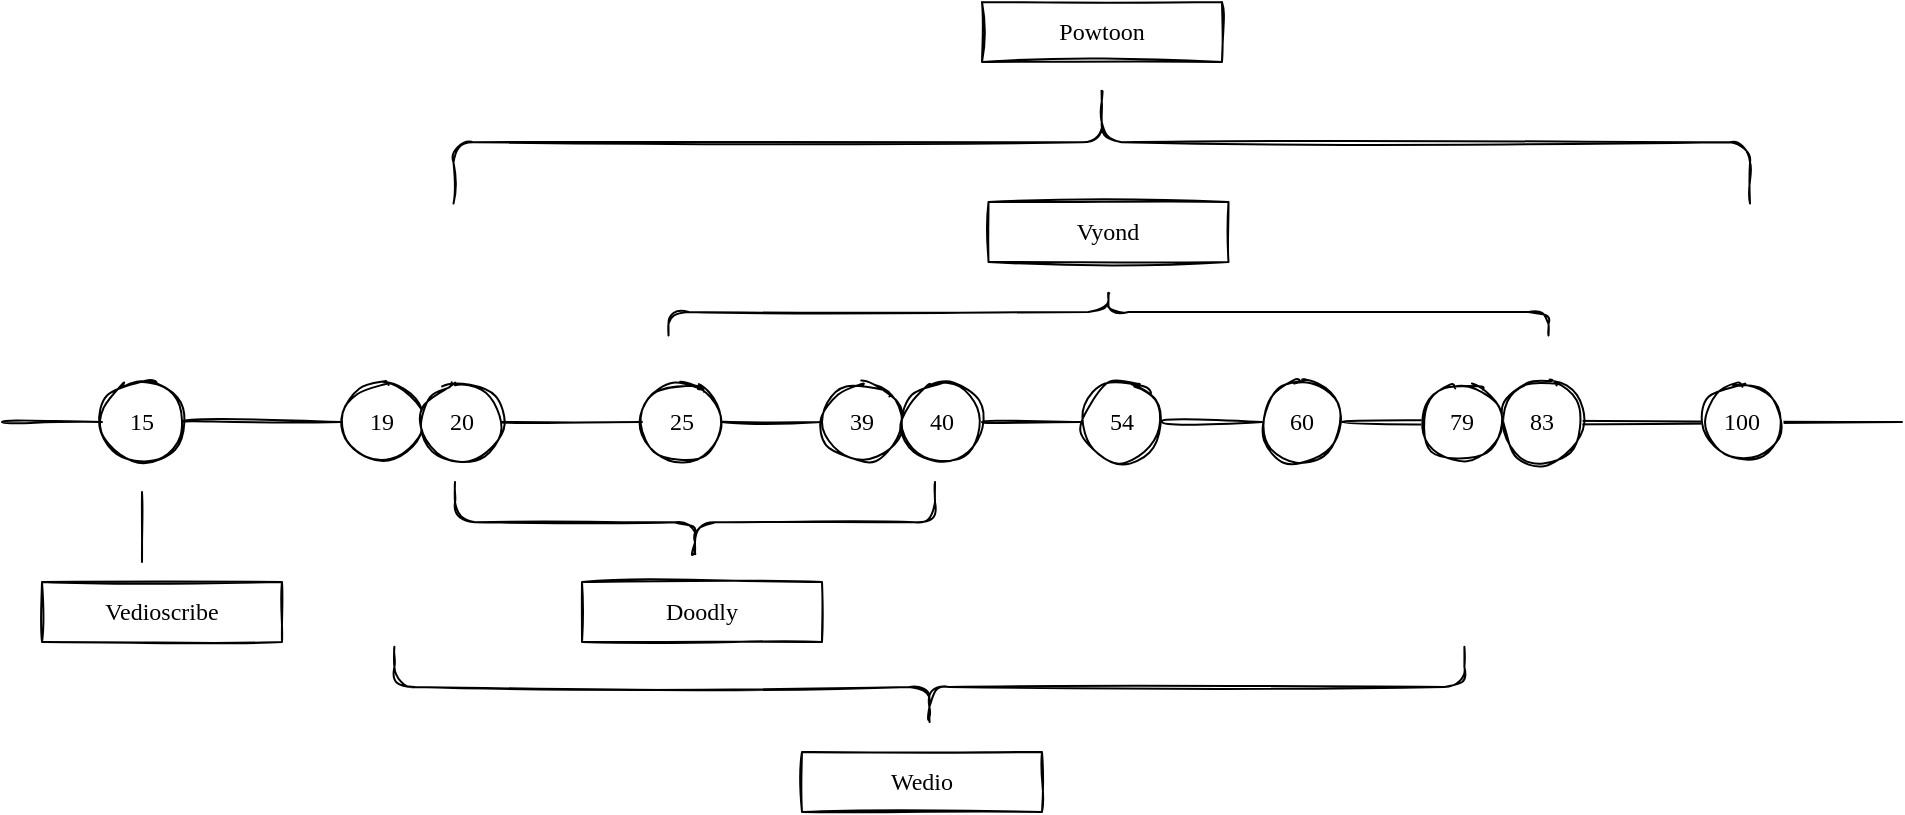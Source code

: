 <mxfile version="20.1.1" type="github">
  <diagram id="L-BaZsgv-t_ZaQZCVjST" name="Page-1">
    <mxGraphModel dx="1773" dy="645" grid="1" gridSize="10" guides="1" tooltips="1" connect="1" arrows="1" fold="1" page="1" pageScale="1" pageWidth="827" pageHeight="1169" math="0" shadow="0">
      <root>
        <mxCell id="0" />
        <mxCell id="1" parent="0" />
        <mxCell id="RASX5d_kIR16KXBsTgWf-27" value="" style="shape=curlyBracket;whiteSpace=wrap;html=1;rounded=1;flipH=1;sketch=1;fontFamily=Comic Sans MS;rotation=-90;" vertex="1" parent="1">
          <mxGeometry x="-180.71" y="-143.96" width="61.18" height="648.25" as="geometry" />
        </mxCell>
        <mxCell id="RASX5d_kIR16KXBsTgWf-2" value="" style="endArrow=none;html=1;rounded=0;startArrow=none;sketch=1;curved=1;" edge="1" parent="1" source="RASX5d_kIR16KXBsTgWf-20">
          <mxGeometry width="50" height="50" relative="1" as="geometry">
            <mxPoint x="-700" y="320" as="sourcePoint" />
            <mxPoint x="90" y="320" as="targetPoint" />
          </mxGeometry>
        </mxCell>
        <mxCell id="RASX5d_kIR16KXBsTgWf-1" value="15" style="ellipse;whiteSpace=wrap;html=1;aspect=fixed;sketch=1;fontFamily=Comic Sans MS;" vertex="1" parent="1">
          <mxGeometry x="-650" y="300" width="40" height="40" as="geometry" />
        </mxCell>
        <mxCell id="RASX5d_kIR16KXBsTgWf-3" value="" style="endArrow=none;html=1;rounded=0;sketch=1;curved=1;" edge="1" parent="1" target="RASX5d_kIR16KXBsTgWf-1">
          <mxGeometry width="50" height="50" relative="1" as="geometry">
            <mxPoint x="-700" y="320" as="sourcePoint" />
            <mxPoint x="-210" y="320" as="targetPoint" />
          </mxGeometry>
        </mxCell>
        <mxCell id="RASX5d_kIR16KXBsTgWf-4" value="19" style="ellipse;whiteSpace=wrap;html=1;aspect=fixed;sketch=1;fontFamily=Comic Sans MS;" vertex="1" parent="1">
          <mxGeometry x="-530" y="300" width="40" height="40" as="geometry" />
        </mxCell>
        <mxCell id="RASX5d_kIR16KXBsTgWf-5" value="" style="endArrow=none;html=1;rounded=0;startArrow=none;sketch=1;curved=1;" edge="1" parent="1" source="RASX5d_kIR16KXBsTgWf-1" target="RASX5d_kIR16KXBsTgWf-4">
          <mxGeometry width="50" height="50" relative="1" as="geometry">
            <mxPoint x="-610" y="320" as="sourcePoint" />
            <mxPoint x="-210" y="320" as="targetPoint" />
          </mxGeometry>
        </mxCell>
        <mxCell id="RASX5d_kIR16KXBsTgWf-6" value="20" style="ellipse;whiteSpace=wrap;html=1;aspect=fixed;sketch=1;fontFamily=Comic Sans MS;" vertex="1" parent="1">
          <mxGeometry x="-490" y="300" width="40" height="40" as="geometry" />
        </mxCell>
        <mxCell id="RASX5d_kIR16KXBsTgWf-7" value="" style="endArrow=none;html=1;rounded=0;startArrow=none;sketch=1;curved=1;" edge="1" parent="1" source="RASX5d_kIR16KXBsTgWf-4" target="RASX5d_kIR16KXBsTgWf-6">
          <mxGeometry width="50" height="50" relative="1" as="geometry">
            <mxPoint x="-520" y="320" as="sourcePoint" />
            <mxPoint x="-210" y="320" as="targetPoint" />
          </mxGeometry>
        </mxCell>
        <mxCell id="RASX5d_kIR16KXBsTgWf-8" value="25" style="ellipse;whiteSpace=wrap;html=1;aspect=fixed;sketch=1;fontFamily=Comic Sans MS;" vertex="1" parent="1">
          <mxGeometry x="-380" y="300" width="40" height="40" as="geometry" />
        </mxCell>
        <mxCell id="RASX5d_kIR16KXBsTgWf-9" value="" style="endArrow=none;html=1;rounded=0;startArrow=none;sketch=1;curved=1;" edge="1" parent="1" source="RASX5d_kIR16KXBsTgWf-6" target="RASX5d_kIR16KXBsTgWf-8">
          <mxGeometry width="50" height="50" relative="1" as="geometry">
            <mxPoint x="-430" y="320" as="sourcePoint" />
            <mxPoint x="-210" y="320" as="targetPoint" />
          </mxGeometry>
        </mxCell>
        <mxCell id="RASX5d_kIR16KXBsTgWf-10" value="39" style="ellipse;whiteSpace=wrap;html=1;aspect=fixed;sketch=1;fontFamily=Comic Sans MS;" vertex="1" parent="1">
          <mxGeometry x="-290" y="300" width="40" height="40" as="geometry" />
        </mxCell>
        <mxCell id="RASX5d_kIR16KXBsTgWf-11" value="" style="endArrow=none;html=1;rounded=0;startArrow=none;sketch=1;curved=1;" edge="1" parent="1" source="RASX5d_kIR16KXBsTgWf-8" target="RASX5d_kIR16KXBsTgWf-10">
          <mxGeometry width="50" height="50" relative="1" as="geometry">
            <mxPoint x="-340" y="320" as="sourcePoint" />
            <mxPoint x="-210" y="320" as="targetPoint" />
          </mxGeometry>
        </mxCell>
        <mxCell id="RASX5d_kIR16KXBsTgWf-12" value="40" style="ellipse;whiteSpace=wrap;html=1;aspect=fixed;sketch=1;fontFamily=Comic Sans MS;" vertex="1" parent="1">
          <mxGeometry x="-250" y="300" width="40" height="40" as="geometry" />
        </mxCell>
        <mxCell id="RASX5d_kIR16KXBsTgWf-13" value="" style="endArrow=none;html=1;rounded=0;startArrow=none;sketch=1;curved=1;" edge="1" parent="1" source="RASX5d_kIR16KXBsTgWf-10" target="RASX5d_kIR16KXBsTgWf-12">
          <mxGeometry width="50" height="50" relative="1" as="geometry">
            <mxPoint x="-250" y="320" as="sourcePoint" />
            <mxPoint x="-40" y="320" as="targetPoint" />
          </mxGeometry>
        </mxCell>
        <mxCell id="RASX5d_kIR16KXBsTgWf-14" value="54" style="ellipse;whiteSpace=wrap;html=1;aspect=fixed;sketch=1;fontFamily=Comic Sans MS;" vertex="1" parent="1">
          <mxGeometry x="-160" y="300" width="40" height="40" as="geometry" />
        </mxCell>
        <mxCell id="RASX5d_kIR16KXBsTgWf-15" value="" style="endArrow=none;html=1;rounded=0;startArrow=none;sketch=1;curved=1;" edge="1" parent="1" source="RASX5d_kIR16KXBsTgWf-12" target="RASX5d_kIR16KXBsTgWf-14">
          <mxGeometry width="50" height="50" relative="1" as="geometry">
            <mxPoint x="-160" y="320" as="sourcePoint" />
            <mxPoint x="-40" y="320" as="targetPoint" />
          </mxGeometry>
        </mxCell>
        <mxCell id="RASX5d_kIR16KXBsTgWf-16" value="60" style="ellipse;whiteSpace=wrap;html=1;aspect=fixed;sketch=1;fontFamily=Comic Sans MS;" vertex="1" parent="1">
          <mxGeometry x="-70" y="300" width="40" height="40" as="geometry" />
        </mxCell>
        <mxCell id="RASX5d_kIR16KXBsTgWf-17" value="" style="endArrow=none;html=1;rounded=0;startArrow=none;sketch=1;curved=1;" edge="1" parent="1" source="RASX5d_kIR16KXBsTgWf-14" target="RASX5d_kIR16KXBsTgWf-16">
          <mxGeometry width="50" height="50" relative="1" as="geometry">
            <mxPoint x="-120" y="320" as="sourcePoint" />
            <mxPoint x="90" y="320" as="targetPoint" />
          </mxGeometry>
        </mxCell>
        <mxCell id="RASX5d_kIR16KXBsTgWf-19" value="" style="endArrow=none;html=1;rounded=0;startArrow=none;sketch=1;curved=1;" edge="1" parent="1" source="RASX5d_kIR16KXBsTgWf-16">
          <mxGeometry width="50" height="50" relative="1" as="geometry">
            <mxPoint x="-30" y="320" as="sourcePoint" />
            <mxPoint x="250" y="320" as="targetPoint" />
          </mxGeometry>
        </mxCell>
        <mxCell id="RASX5d_kIR16KXBsTgWf-20" value="83" style="ellipse;whiteSpace=wrap;html=1;aspect=fixed;sketch=1;fontFamily=Comic Sans MS;" vertex="1" parent="1">
          <mxGeometry x="50" y="300" width="40" height="40" as="geometry" />
        </mxCell>
        <mxCell id="RASX5d_kIR16KXBsTgWf-21" value="" style="endArrow=none;html=1;rounded=0;startArrow=none;sketch=1;curved=1;" edge="1" parent="1" source="RASX5d_kIR16KXBsTgWf-18" target="RASX5d_kIR16KXBsTgWf-20">
          <mxGeometry width="50" height="50" relative="1" as="geometry">
            <mxPoint x="50" y="320" as="sourcePoint" />
            <mxPoint x="90" y="320" as="targetPoint" />
          </mxGeometry>
        </mxCell>
        <mxCell id="RASX5d_kIR16KXBsTgWf-22" value="100" style="ellipse;whiteSpace=wrap;html=1;aspect=fixed;sketch=1;fontFamily=Comic Sans MS;" vertex="1" parent="1">
          <mxGeometry x="150" y="300" width="40" height="40" as="geometry" />
        </mxCell>
        <mxCell id="RASX5d_kIR16KXBsTgWf-18" value="79" style="ellipse;whiteSpace=wrap;html=1;aspect=fixed;sketch=1;fontFamily=Comic Sans MS;" vertex="1" parent="1">
          <mxGeometry x="10" y="300" width="40" height="40" as="geometry" />
        </mxCell>
        <mxCell id="RASX5d_kIR16KXBsTgWf-23" value="Doodly" style="rounded=0;whiteSpace=wrap;html=1;sketch=1;fontFamily=Comic Sans MS;" vertex="1" parent="1">
          <mxGeometry x="-410" y="400" width="120" height="30" as="geometry" />
        </mxCell>
        <mxCell id="RASX5d_kIR16KXBsTgWf-24" value="" style="shape=curlyBracket;whiteSpace=wrap;html=1;rounded=1;flipH=1;sketch=1;fontFamily=Comic Sans MS;rotation=90;" vertex="1" parent="1">
          <mxGeometry x="-373.62" y="250.13" width="40.25" height="240" as="geometry" />
        </mxCell>
        <mxCell id="RASX5d_kIR16KXBsTgWf-25" value="" style="shape=curlyBracket;whiteSpace=wrap;html=1;rounded=1;flipH=1;sketch=1;fontFamily=Comic Sans MS;rotation=-90;" vertex="1" parent="1">
          <mxGeometry x="-158.5" y="45" width="23.5" height="440" as="geometry" />
        </mxCell>
        <mxCell id="RASX5d_kIR16KXBsTgWf-26" value="Vyond" style="rounded=0;whiteSpace=wrap;html=1;sketch=1;fontFamily=Comic Sans MS;" vertex="1" parent="1">
          <mxGeometry x="-206.75" y="210" width="120" height="30" as="geometry" />
        </mxCell>
        <mxCell id="RASX5d_kIR16KXBsTgWf-28" value="Vedioscribe" style="rounded=0;whiteSpace=wrap;html=1;sketch=1;fontFamily=Comic Sans MS;" vertex="1" parent="1">
          <mxGeometry x="-680" y="400" width="120" height="30" as="geometry" />
        </mxCell>
        <mxCell id="RASX5d_kIR16KXBsTgWf-29" value="" style="shape=curlyBracket;whiteSpace=wrap;html=1;rounded=1;flipH=1;sketch=1;fontFamily=Comic Sans MS;rotation=90;" vertex="1" parent="1">
          <mxGeometry x="-256.43" y="185" width="40.25" height="535" as="geometry" />
        </mxCell>
        <mxCell id="RASX5d_kIR16KXBsTgWf-30" value="Wedio" style="rounded=0;whiteSpace=wrap;html=1;sketch=1;fontFamily=Comic Sans MS;" vertex="1" parent="1">
          <mxGeometry x="-300" y="485" width="120" height="30" as="geometry" />
        </mxCell>
        <mxCell id="RASX5d_kIR16KXBsTgWf-31" value="Powtoon" style="rounded=0;whiteSpace=wrap;html=1;sketch=1;fontFamily=Comic Sans MS;" vertex="1" parent="1">
          <mxGeometry x="-210" y="110" width="120" height="30" as="geometry" />
        </mxCell>
        <mxCell id="RASX5d_kIR16KXBsTgWf-32" value="" style="line;strokeWidth=1;direction=south;html=1;perimeter=backbonePerimeter;points=[];outlineConnect=0;sketch=1;fontFamily=Comic Sans MS;" vertex="1" parent="1">
          <mxGeometry x="-635" y="355" width="10" height="35" as="geometry" />
        </mxCell>
      </root>
    </mxGraphModel>
  </diagram>
</mxfile>
